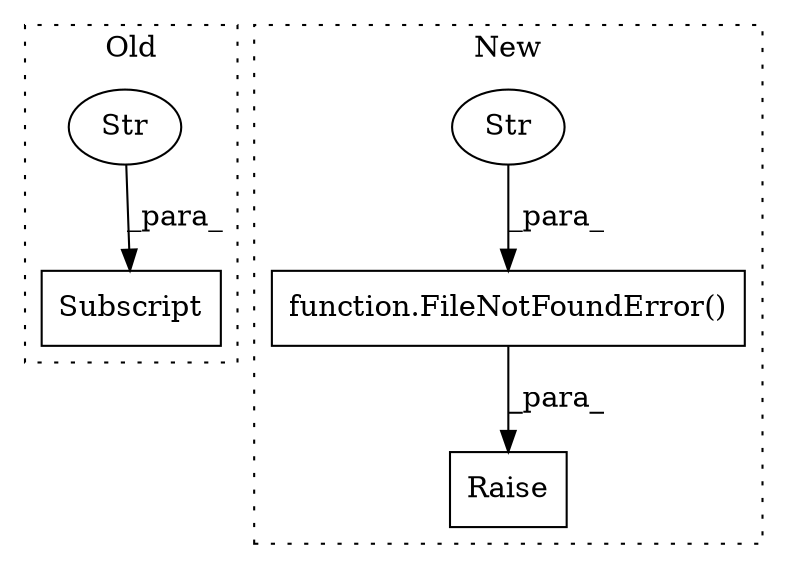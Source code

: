 digraph G {
subgraph cluster0 {
1 [label="Subscript" a="63" s="3552,0" l="15,0" shape="box"];
5 [label="Str" a="66" s="3554" l="12" shape="ellipse"];
label = "Old";
style="dotted";
}
subgraph cluster1 {
2 [label="function.FileNotFoundError()" a="75" s="3422,3577" l="35,14" shape="box"];
3 [label="Raise" a="91" s="3416" l="6" shape="box"];
4 [label="Str" a="66" s="3457" l="120" shape="ellipse"];
label = "New";
style="dotted";
}
2 -> 3 [label="_para_"];
4 -> 2 [label="_para_"];
5 -> 1 [label="_para_"];
}